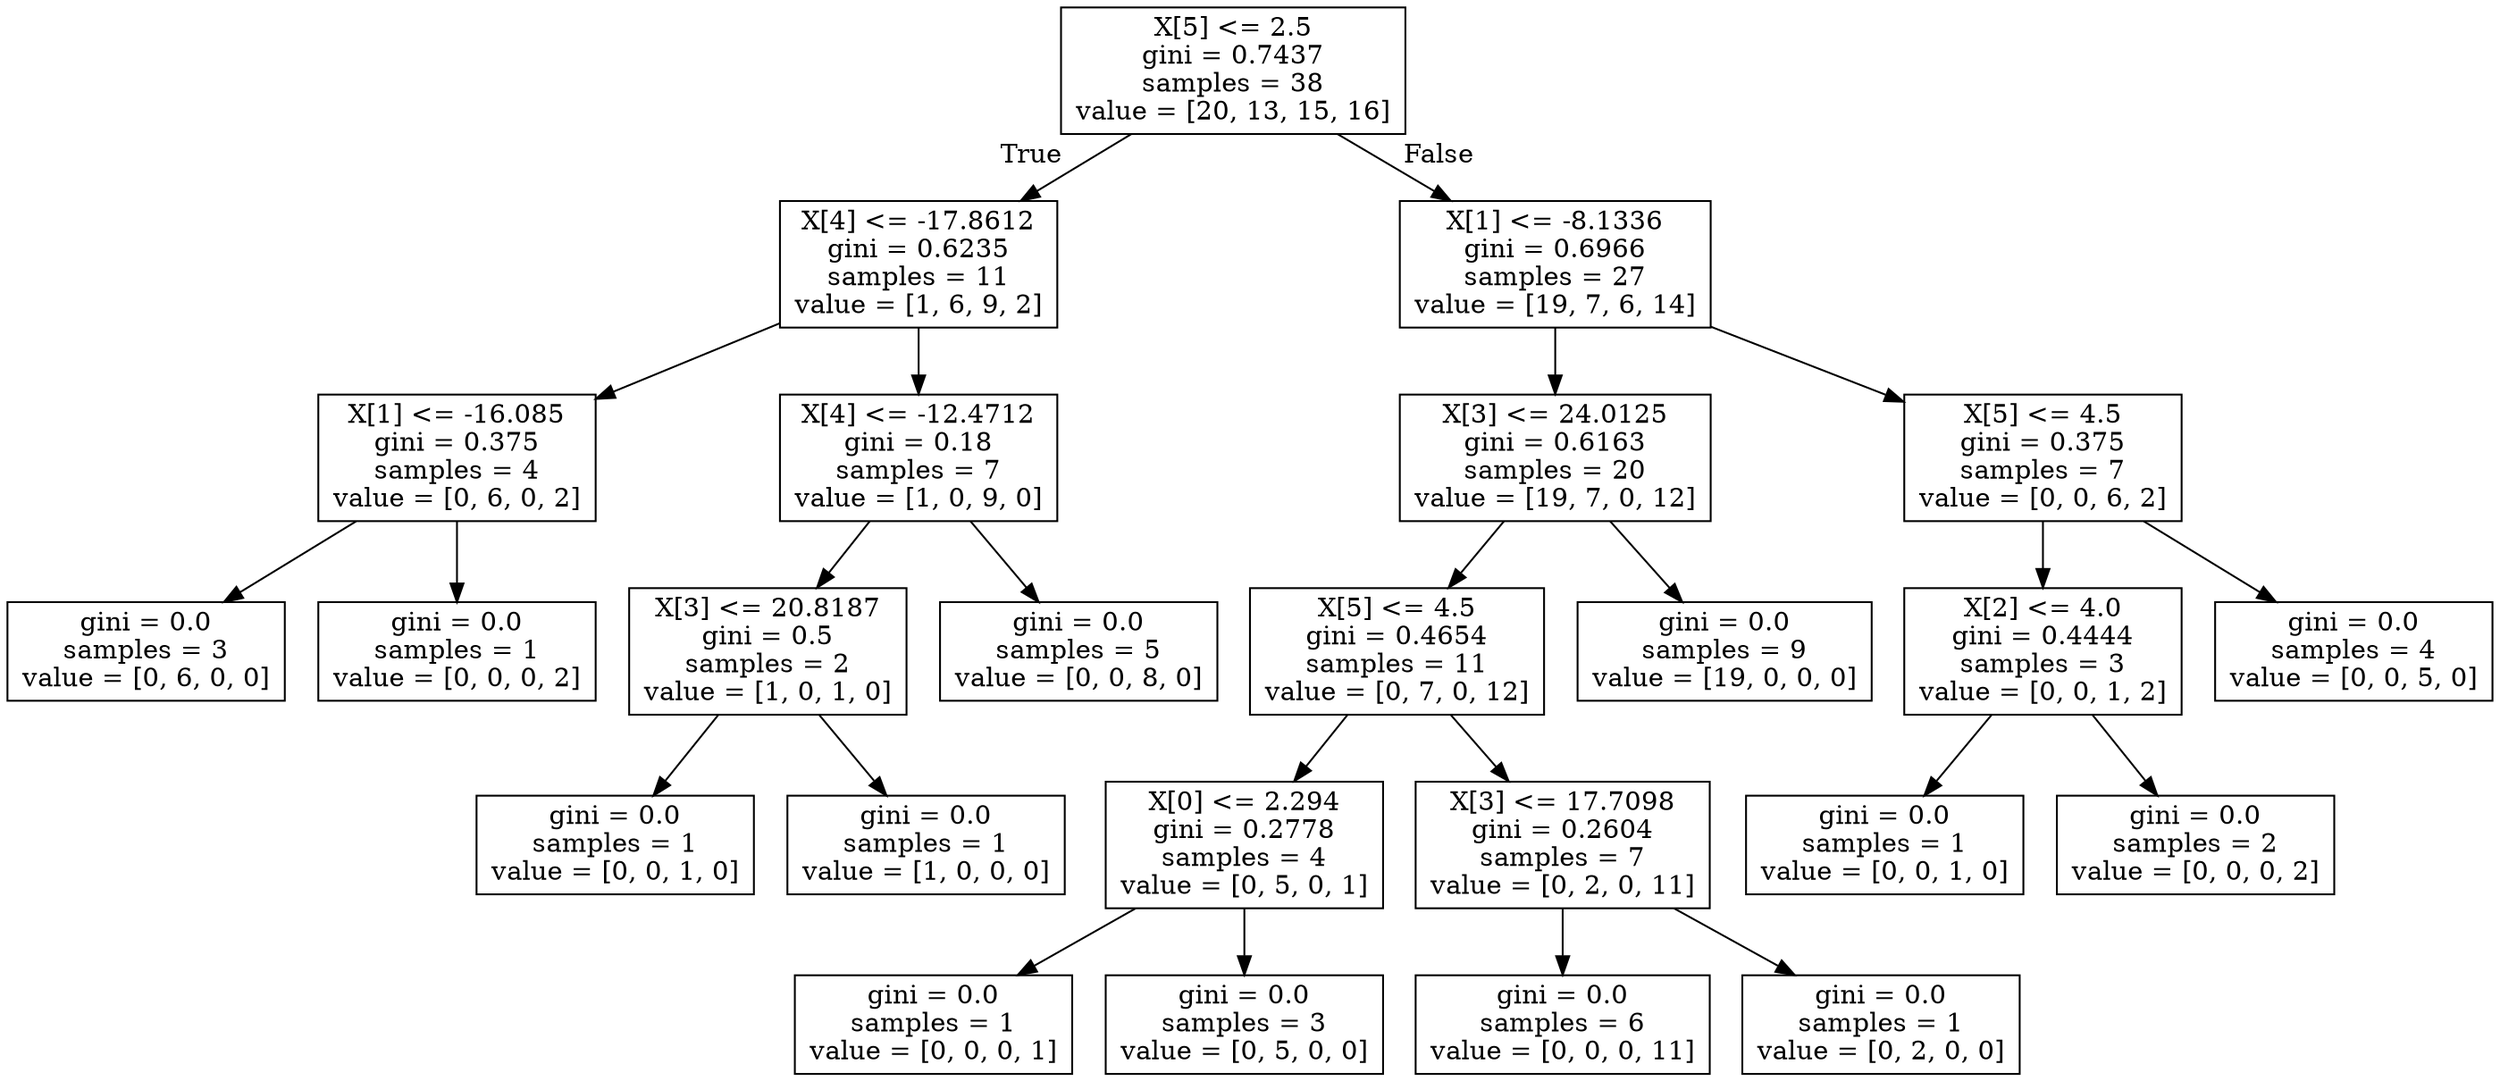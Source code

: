 digraph Tree {
node [shape=box] ;
0 [label="X[5] <= 2.5\ngini = 0.7437\nsamples = 38\nvalue = [20, 13, 15, 16]"] ;
1 [label="X[4] <= -17.8612\ngini = 0.6235\nsamples = 11\nvalue = [1, 6, 9, 2]"] ;
0 -> 1 [labeldistance=2.5, labelangle=45, headlabel="True"] ;
2 [label="X[1] <= -16.085\ngini = 0.375\nsamples = 4\nvalue = [0, 6, 0, 2]"] ;
1 -> 2 ;
3 [label="gini = 0.0\nsamples = 3\nvalue = [0, 6, 0, 0]"] ;
2 -> 3 ;
4 [label="gini = 0.0\nsamples = 1\nvalue = [0, 0, 0, 2]"] ;
2 -> 4 ;
5 [label="X[4] <= -12.4712\ngini = 0.18\nsamples = 7\nvalue = [1, 0, 9, 0]"] ;
1 -> 5 ;
6 [label="X[3] <= 20.8187\ngini = 0.5\nsamples = 2\nvalue = [1, 0, 1, 0]"] ;
5 -> 6 ;
7 [label="gini = 0.0\nsamples = 1\nvalue = [0, 0, 1, 0]"] ;
6 -> 7 ;
8 [label="gini = 0.0\nsamples = 1\nvalue = [1, 0, 0, 0]"] ;
6 -> 8 ;
9 [label="gini = 0.0\nsamples = 5\nvalue = [0, 0, 8, 0]"] ;
5 -> 9 ;
10 [label="X[1] <= -8.1336\ngini = 0.6966\nsamples = 27\nvalue = [19, 7, 6, 14]"] ;
0 -> 10 [labeldistance=2.5, labelangle=-45, headlabel="False"] ;
11 [label="X[3] <= 24.0125\ngini = 0.6163\nsamples = 20\nvalue = [19, 7, 0, 12]"] ;
10 -> 11 ;
12 [label="X[5] <= 4.5\ngini = 0.4654\nsamples = 11\nvalue = [0, 7, 0, 12]"] ;
11 -> 12 ;
13 [label="X[0] <= 2.294\ngini = 0.2778\nsamples = 4\nvalue = [0, 5, 0, 1]"] ;
12 -> 13 ;
14 [label="gini = 0.0\nsamples = 1\nvalue = [0, 0, 0, 1]"] ;
13 -> 14 ;
15 [label="gini = 0.0\nsamples = 3\nvalue = [0, 5, 0, 0]"] ;
13 -> 15 ;
16 [label="X[3] <= 17.7098\ngini = 0.2604\nsamples = 7\nvalue = [0, 2, 0, 11]"] ;
12 -> 16 ;
17 [label="gini = 0.0\nsamples = 6\nvalue = [0, 0, 0, 11]"] ;
16 -> 17 ;
18 [label="gini = 0.0\nsamples = 1\nvalue = [0, 2, 0, 0]"] ;
16 -> 18 ;
19 [label="gini = 0.0\nsamples = 9\nvalue = [19, 0, 0, 0]"] ;
11 -> 19 ;
20 [label="X[5] <= 4.5\ngini = 0.375\nsamples = 7\nvalue = [0, 0, 6, 2]"] ;
10 -> 20 ;
21 [label="X[2] <= 4.0\ngini = 0.4444\nsamples = 3\nvalue = [0, 0, 1, 2]"] ;
20 -> 21 ;
22 [label="gini = 0.0\nsamples = 1\nvalue = [0, 0, 1, 0]"] ;
21 -> 22 ;
23 [label="gini = 0.0\nsamples = 2\nvalue = [0, 0, 0, 2]"] ;
21 -> 23 ;
24 [label="gini = 0.0\nsamples = 4\nvalue = [0, 0, 5, 0]"] ;
20 -> 24 ;
}